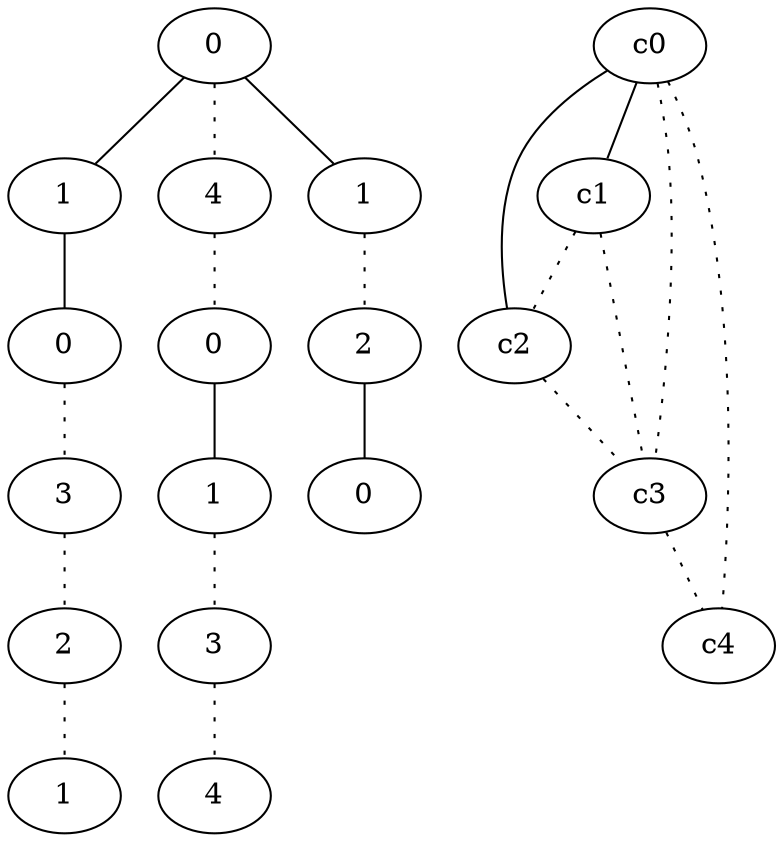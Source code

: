 graph {
a0[label=0];
a1[label=1];
a2[label=0];
a3[label=3];
a4[label=2];
a5[label=1];
a6[label=4];
a7[label=0];
a8[label=1];
a9[label=3];
a10[label=4];
a11[label=1];
a12[label=2];
a13[label=0];
a0 -- a1;
a0 -- a6 [style=dotted];
a0 -- a11;
a1 -- a2;
a2 -- a3 [style=dotted];
a3 -- a4 [style=dotted];
a4 -- a5 [style=dotted];
a6 -- a7 [style=dotted];
a7 -- a8;
a8 -- a9 [style=dotted];
a9 -- a10 [style=dotted];
a11 -- a12 [style=dotted];
a12 -- a13;
c0 -- c1;
c0 -- c2;
c0 -- c3 [style=dotted];
c0 -- c4 [style=dotted];
c1 -- c2 [style=dotted];
c1 -- c3 [style=dotted];
c2 -- c3 [style=dotted];
c3 -- c4 [style=dotted];
}
